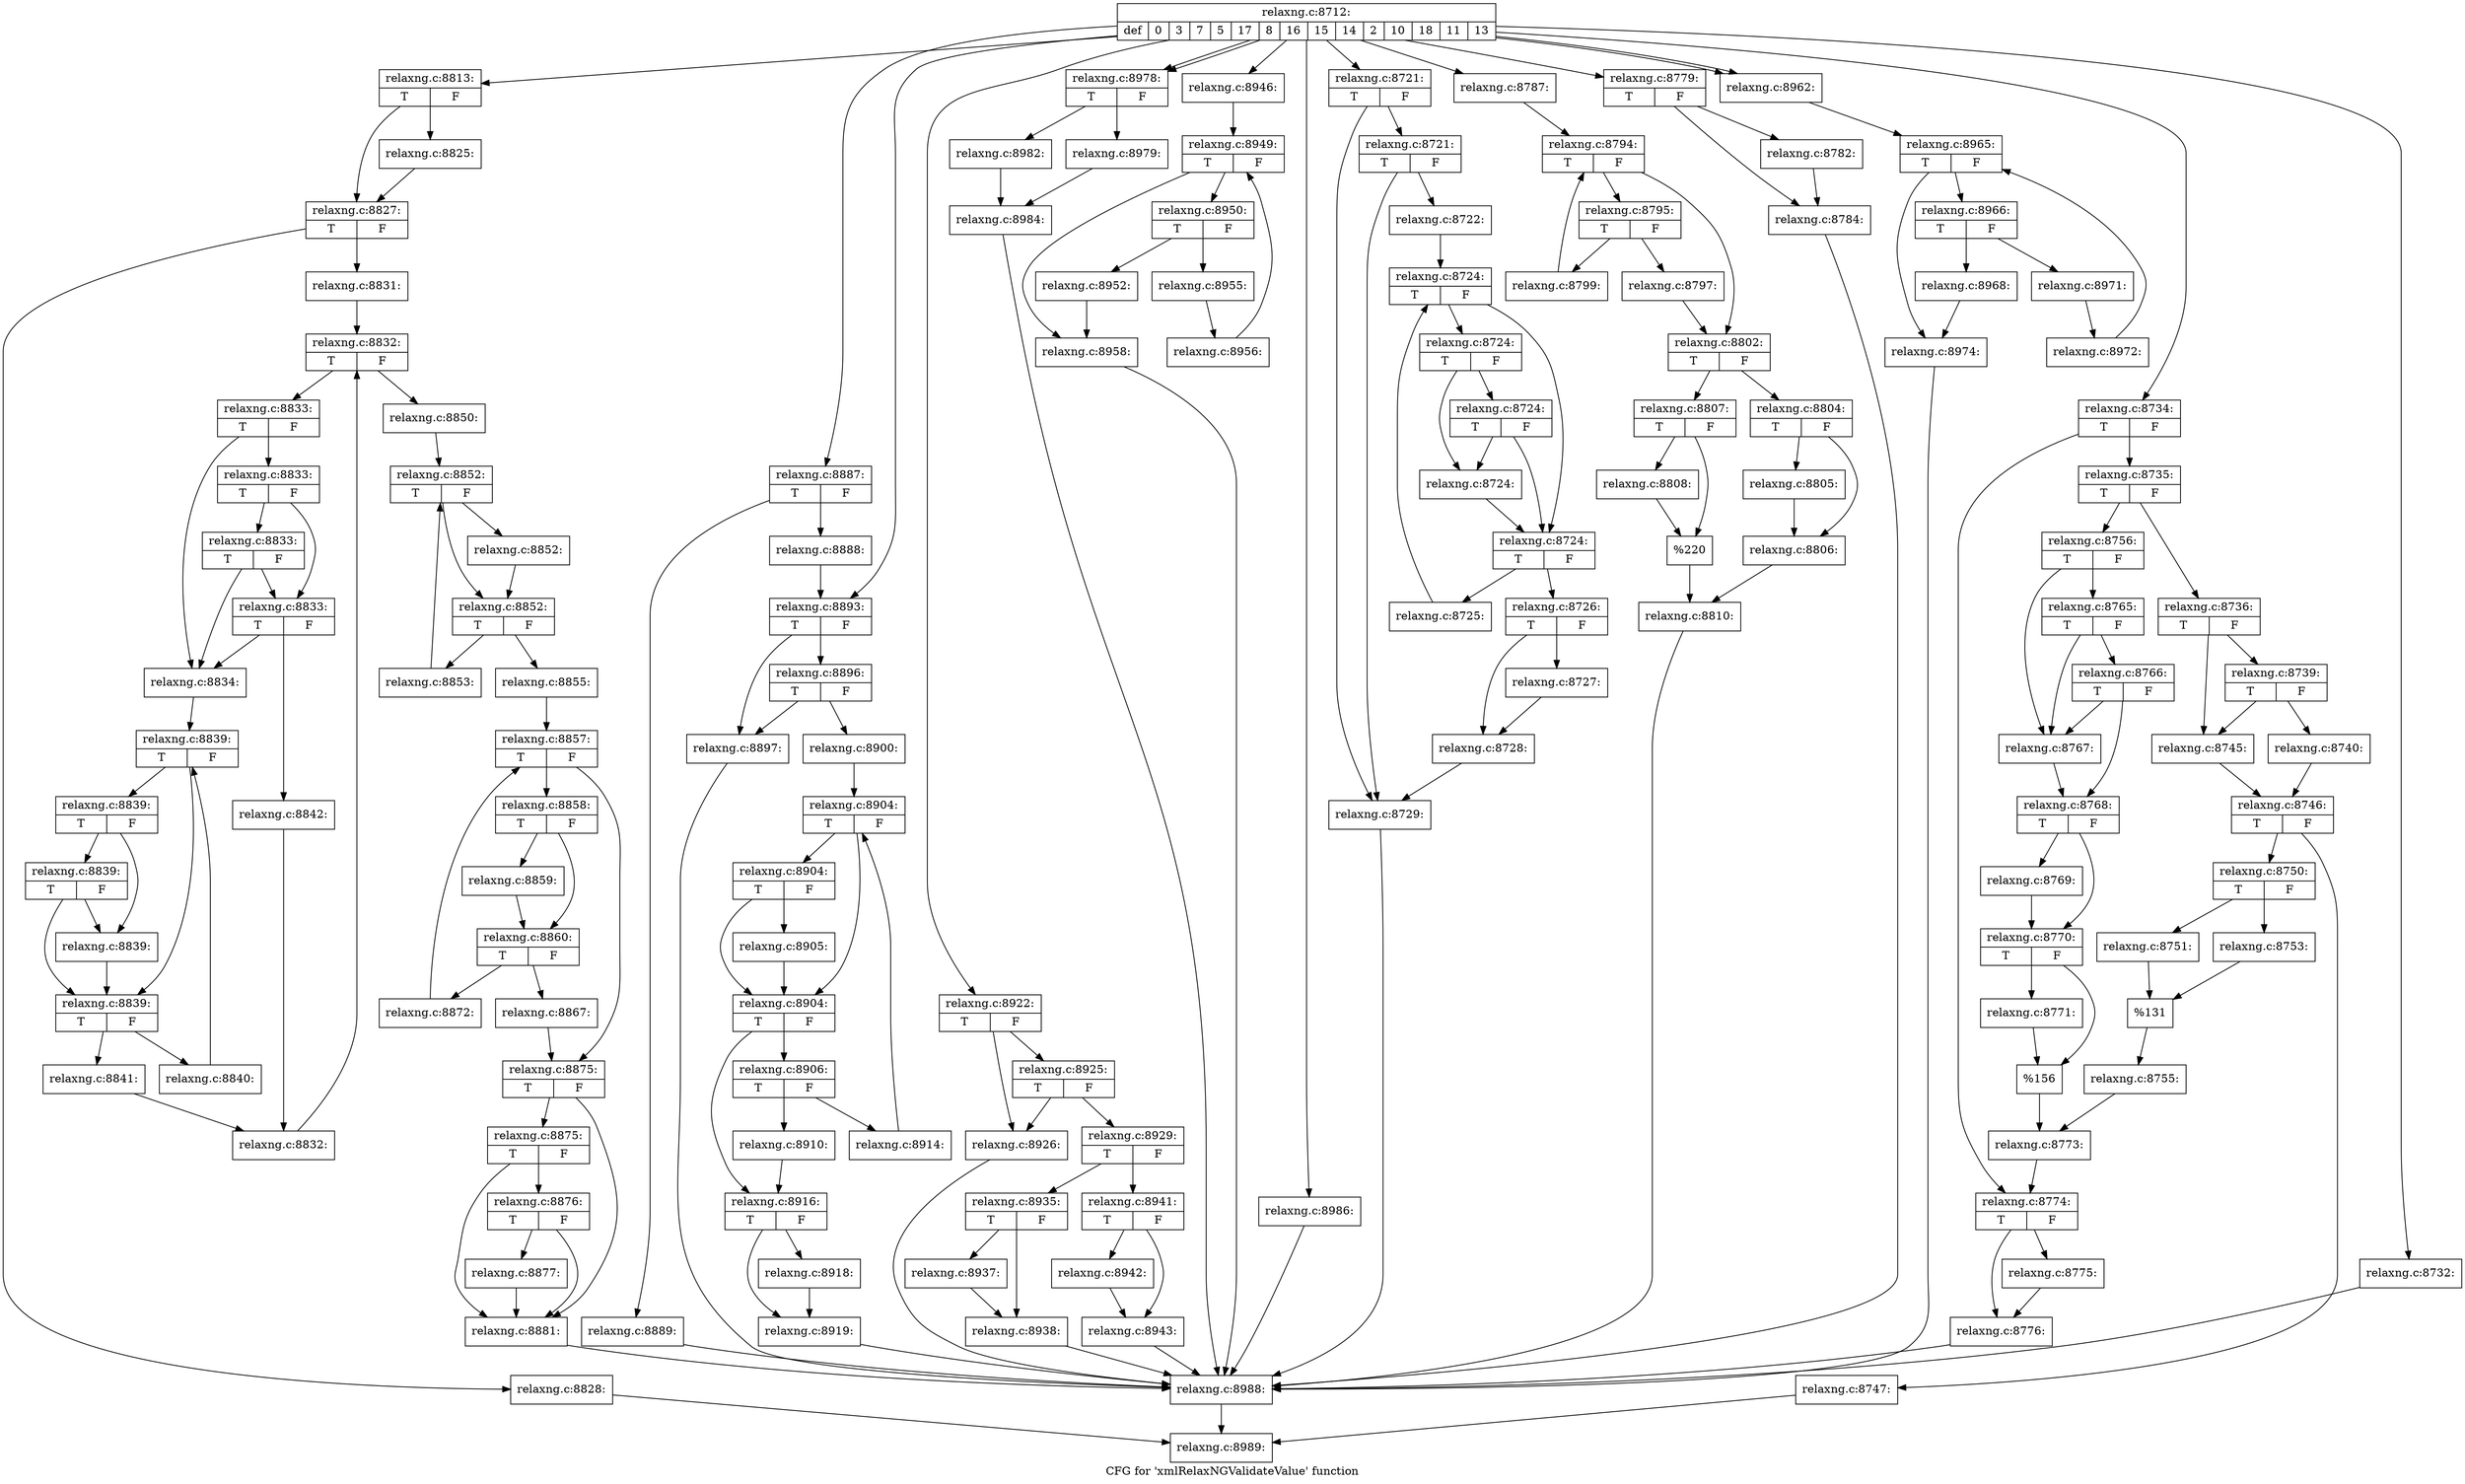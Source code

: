 digraph "CFG for 'xmlRelaxNGValidateValue' function" {
	label="CFG for 'xmlRelaxNGValidateValue' function";

	Node0x3f0d1e0 [shape=record,label="{relaxng.c:8712:|{<s0>def|<s1>0|<s2>3|<s3>7|<s4>5|<s5>17|<s6>8|<s7>16|<s8>15|<s9>14|<s10>2|<s11>10|<s12>18|<s13>11|<s14>13}}"];
	Node0x3f0d1e0 -> Node0x3f10360;
	Node0x3f0d1e0 -> Node0x3f106a0;
	Node0x3f0d1e0 -> Node0x3f13070;
	Node0x3f0d1e0 -> Node0x3f13150;
	Node0x3f0d1e0 -> Node0x3f1a210;
	Node0x3f0d1e0 -> Node0x3f1b1f0;
	Node0x3f0d1e0 -> Node0x3f1ebe0;
	Node0x3f0d1e0 -> Node0x3f28de0;
	Node0x3f0d1e0 -> Node0x3f29a10;
	Node0x3f0d1e0 -> Node0x3f2e6b0;
	Node0x3f0d1e0 -> Node0x3f31d60;
	Node0x3f0d1e0 -> Node0x3f336b0;
	Node0x3f0d1e0 -> Node0x3f336b0;
	Node0x3f0d1e0 -> Node0x3f35420;
	Node0x3f0d1e0 -> Node0x3f35420;
	Node0x3f106a0 [shape=record,label="{relaxng.c:8721:|{<s0>T|<s1>F}}"];
	Node0x3f106a0 -> Node0x3f108a0;
	Node0x3f106a0 -> Node0x3f10850;
	Node0x3f108a0 [shape=record,label="{relaxng.c:8721:|{<s0>T|<s1>F}}"];
	Node0x3f108a0 -> Node0x3f10800;
	Node0x3f108a0 -> Node0x3f10850;
	Node0x3f10800 [shape=record,label="{relaxng.c:8722:}"];
	Node0x3f10800 -> Node0x3f11320;
	Node0x3f11320 [shape=record,label="{relaxng.c:8724:|{<s0>T|<s1>F}}"];
	Node0x3f11320 -> Node0x3f11560;
	Node0x3f11320 -> Node0x3f11600;
	Node0x3f11600 [shape=record,label="{relaxng.c:8724:|{<s0>T|<s1>F}}"];
	Node0x3f11600 -> Node0x3f119b0;
	Node0x3f11600 -> Node0x3f115b0;
	Node0x3f119b0 [shape=record,label="{relaxng.c:8724:|{<s0>T|<s1>F}}"];
	Node0x3f119b0 -> Node0x3f11560;
	Node0x3f119b0 -> Node0x3f115b0;
	Node0x3f115b0 [shape=record,label="{relaxng.c:8724:}"];
	Node0x3f115b0 -> Node0x3f11560;
	Node0x3f11560 [shape=record,label="{relaxng.c:8724:|{<s0>T|<s1>F}}"];
	Node0x3f11560 -> Node0x3f12080;
	Node0x3f11560 -> Node0x3f114e0;
	Node0x3f12080 [shape=record,label="{relaxng.c:8725:}"];
	Node0x3f12080 -> Node0x3f11320;
	Node0x3f114e0 [shape=record,label="{relaxng.c:8726:|{<s0>T|<s1>F}}"];
	Node0x3f114e0 -> Node0x3f127b0;
	Node0x3f114e0 -> Node0x3f12800;
	Node0x3f127b0 [shape=record,label="{relaxng.c:8727:}"];
	Node0x3f127b0 -> Node0x3f12800;
	Node0x3f12800 [shape=record,label="{relaxng.c:8728:}"];
	Node0x3f12800 -> Node0x3f10850;
	Node0x3f10850 [shape=record,label="{relaxng.c:8729:}"];
	Node0x3f10850 -> Node0x3f10150;
	Node0x3f13070 [shape=record,label="{relaxng.c:8732:}"];
	Node0x3f13070 -> Node0x3f10150;
	Node0x3f13150 [shape=record,label="{relaxng.c:8734:|{<s0>T|<s1>F}}"];
	Node0x3f13150 -> Node0x3f13300;
	Node0x3f13150 -> Node0x3f132b0;
	Node0x3f132b0 [shape=record,label="{relaxng.c:8735:|{<s0>T|<s1>F}}"];
	Node0x3f132b0 -> Node0x3f13890;
	Node0x3f132b0 -> Node0x3f13930;
	Node0x3f13890 [shape=record,label="{relaxng.c:8736:|{<s0>T|<s1>F}}"];
	Node0x3f13890 -> Node0x3f144b0;
	Node0x3f13890 -> Node0x3f14460;
	Node0x3f144b0 [shape=record,label="{relaxng.c:8739:|{<s0>T|<s1>F}}"];
	Node0x3f144b0 -> Node0x3f143c0;
	Node0x3f144b0 -> Node0x3f14460;
	Node0x3f143c0 [shape=record,label="{relaxng.c:8740:}"];
	Node0x3f143c0 -> Node0x3f14410;
	Node0x3f14460 [shape=record,label="{relaxng.c:8745:}"];
	Node0x3f14460 -> Node0x3f14410;
	Node0x3f14410 [shape=record,label="{relaxng.c:8746:|{<s0>T|<s1>F}}"];
	Node0x3f14410 -> Node0x3f15ec0;
	Node0x3f14410 -> Node0x3f15f60;
	Node0x3f15ec0 [shape=record,label="{relaxng.c:8747:}"];
	Node0x3f15ec0 -> Node0x3f0d860;
	Node0x3f15f60 [shape=record,label="{relaxng.c:8750:|{<s0>T|<s1>F}}"];
	Node0x3f15f60 -> Node0x3f167a0;
	Node0x3f15f60 -> Node0x3f16840;
	Node0x3f167a0 [shape=record,label="{relaxng.c:8751:}"];
	Node0x3f167a0 -> Node0x3f167f0;
	Node0x3f16840 [shape=record,label="{relaxng.c:8753:}"];
	Node0x3f16840 -> Node0x3f167f0;
	Node0x3f167f0 [shape=record,label="{%131}"];
	Node0x3f167f0 -> Node0x3f15f10;
	Node0x3f15f10 [shape=record,label="{relaxng.c:8755:}"];
	Node0x3f15f10 -> Node0x3f138e0;
	Node0x3f13930 [shape=record,label="{relaxng.c:8756:|{<s0>T|<s1>F}}"];
	Node0x3f13930 -> Node0x3f17e10;
	Node0x3f13930 -> Node0x3f17f30;
	Node0x3f17f30 [shape=record,label="{relaxng.c:8765:|{<s0>T|<s1>F}}"];
	Node0x3f17f30 -> Node0x3f17e10;
	Node0x3f17f30 -> Node0x3f17eb0;
	Node0x3f17eb0 [shape=record,label="{relaxng.c:8766:|{<s0>T|<s1>F}}"];
	Node0x3f17eb0 -> Node0x3f17e60;
	Node0x3f17eb0 -> Node0x3f17e10;
	Node0x3f17e10 [shape=record,label="{relaxng.c:8767:}"];
	Node0x3f17e10 -> Node0x3f17e60;
	Node0x3f17e60 [shape=record,label="{relaxng.c:8768:|{<s0>T|<s1>F}}"];
	Node0x3f17e60 -> Node0x3f18950;
	Node0x3f17e60 -> Node0x3f189a0;
	Node0x3f18950 [shape=record,label="{relaxng.c:8769:}"];
	Node0x3f18950 -> Node0x3f189a0;
	Node0x3f189a0 [shape=record,label="{relaxng.c:8770:|{<s0>T|<s1>F}}"];
	Node0x3f189a0 -> Node0x3f18ed0;
	Node0x3f189a0 -> Node0x3f18f20;
	Node0x3f18ed0 [shape=record,label="{relaxng.c:8771:}"];
	Node0x3f18ed0 -> Node0x3f18f20;
	Node0x3f18f20 [shape=record,label="{%156}"];
	Node0x3f18f20 -> Node0x3f138e0;
	Node0x3f138e0 [shape=record,label="{relaxng.c:8773:}"];
	Node0x3f138e0 -> Node0x3f13300;
	Node0x3f13300 [shape=record,label="{relaxng.c:8774:|{<s0>T|<s1>F}}"];
	Node0x3f13300 -> Node0x3f19660;
	Node0x3f13300 -> Node0x3f196b0;
	Node0x3f19660 [shape=record,label="{relaxng.c:8775:}"];
	Node0x3f19660 -> Node0x3f196b0;
	Node0x3f196b0 [shape=record,label="{relaxng.c:8776:}"];
	Node0x3f196b0 -> Node0x3f10150;
	Node0x3f1a210 [shape=record,label="{relaxng.c:8779:|{<s0>T|<s1>F}}"];
	Node0x3f1a210 -> Node0x3f1ae30;
	Node0x3f1a210 -> Node0x3f1ae80;
	Node0x3f1ae30 [shape=record,label="{relaxng.c:8782:}"];
	Node0x3f1ae30 -> Node0x3f1ae80;
	Node0x3f1ae80 [shape=record,label="{relaxng.c:8784:}"];
	Node0x3f1ae80 -> Node0x3f10150;
	Node0x3f1b1f0 [shape=record,label="{relaxng.c:8787:}"];
	Node0x3f1b1f0 -> Node0x3f1c3b0;
	Node0x3f1c3b0 [shape=record,label="{relaxng.c:8794:|{<s0>T|<s1>F}}"];
	Node0x3f1c3b0 -> Node0x3f1c760;
	Node0x3f1c3b0 -> Node0x3f1c590;
	Node0x3f1c760 [shape=record,label="{relaxng.c:8795:|{<s0>T|<s1>F}}"];
	Node0x3f1c760 -> Node0x3f1ca90;
	Node0x3f1c760 -> Node0x3f1cae0;
	Node0x3f1ca90 [shape=record,label="{relaxng.c:8797:}"];
	Node0x3f1ca90 -> Node0x3f1c590;
	Node0x3f1cae0 [shape=record,label="{relaxng.c:8799:}"];
	Node0x3f1cae0 -> Node0x3f1c3b0;
	Node0x3f1c590 [shape=record,label="{relaxng.c:8802:|{<s0>T|<s1>F}}"];
	Node0x3f1c590 -> Node0x3f1d880;
	Node0x3f1c590 -> Node0x3f1d920;
	Node0x3f1d880 [shape=record,label="{relaxng.c:8804:|{<s0>T|<s1>F}}"];
	Node0x3f1d880 -> Node0x3f1dc60;
	Node0x3f1d880 -> Node0x3f1dcb0;
	Node0x3f1dc60 [shape=record,label="{relaxng.c:8805:}"];
	Node0x3f1dc60 -> Node0x3f1dcb0;
	Node0x3f1dcb0 [shape=record,label="{relaxng.c:8806:}"];
	Node0x3f1dcb0 -> Node0x3f1d8d0;
	Node0x3f1d920 [shape=record,label="{relaxng.c:8807:|{<s0>T|<s1>F}}"];
	Node0x3f1d920 -> Node0x3f1e410;
	Node0x3f1d920 -> Node0x3f1e460;
	Node0x3f1e410 [shape=record,label="{relaxng.c:8808:}"];
	Node0x3f1e410 -> Node0x3f1e460;
	Node0x3f1e460 [shape=record,label="{%220}"];
	Node0x3f1e460 -> Node0x3f1d8d0;
	Node0x3f1d8d0 [shape=record,label="{relaxng.c:8810:}"];
	Node0x3f1d8d0 -> Node0x3f10150;
	Node0x3f1ebe0 [shape=record,label="{relaxng.c:8813:|{<s0>T|<s1>F}}"];
	Node0x3f1ebe0 -> Node0x3f20650;
	Node0x3f1ebe0 -> Node0x3f206a0;
	Node0x3f20650 [shape=record,label="{relaxng.c:8825:}"];
	Node0x3f20650 -> Node0x3f206a0;
	Node0x3f206a0 [shape=record,label="{relaxng.c:8827:|{<s0>T|<s1>F}}"];
	Node0x3f206a0 -> Node0x3f20c70;
	Node0x3f206a0 -> Node0x3f20cc0;
	Node0x3f20c70 [shape=record,label="{relaxng.c:8828:}"];
	Node0x3f20c70 -> Node0x3f0d860;
	Node0x3f20cc0 [shape=record,label="{relaxng.c:8831:}"];
	Node0x3f20cc0 -> Node0x3f21490;
	Node0x3f21490 [shape=record,label="{relaxng.c:8832:|{<s0>T|<s1>F}}"];
	Node0x3f21490 -> Node0x3f21900;
	Node0x3f21490 -> Node0x3f21670;
	Node0x3f21900 [shape=record,label="{relaxng.c:8833:|{<s0>T|<s1>F}}"];
	Node0x3f21900 -> Node0x3f21a70;
	Node0x3f21900 -> Node0x3f21be0;
	Node0x3f21be0 [shape=record,label="{relaxng.c:8833:|{<s0>T|<s1>F}}"];
	Node0x3f21be0 -> Node0x3f21de0;
	Node0x3f21be0 -> Node0x3f21b60;
	Node0x3f21de0 [shape=record,label="{relaxng.c:8833:|{<s0>T|<s1>F}}"];
	Node0x3f21de0 -> Node0x3f21a70;
	Node0x3f21de0 -> Node0x3f21b60;
	Node0x3f21b60 [shape=record,label="{relaxng.c:8833:|{<s0>T|<s1>F}}"];
	Node0x3f21b60 -> Node0x3f21a70;
	Node0x3f21b60 -> Node0x3f21b10;
	Node0x3f21a70 [shape=record,label="{relaxng.c:8834:}"];
	Node0x3f21a70 -> Node0x3f22830;
	Node0x3f22830 [shape=record,label="{relaxng.c:8839:|{<s0>T|<s1>F}}"];
	Node0x3f22830 -> Node0x3f22a90;
	Node0x3f22830 -> Node0x3f22b30;
	Node0x3f22b30 [shape=record,label="{relaxng.c:8839:|{<s0>T|<s1>F}}"];
	Node0x3f22b30 -> Node0x3f22d90;
	Node0x3f22b30 -> Node0x3f22ae0;
	Node0x3f22d90 [shape=record,label="{relaxng.c:8839:|{<s0>T|<s1>F}}"];
	Node0x3f22d90 -> Node0x3f22a90;
	Node0x3f22d90 -> Node0x3f22ae0;
	Node0x3f22ae0 [shape=record,label="{relaxng.c:8839:}"];
	Node0x3f22ae0 -> Node0x3f22a90;
	Node0x3f22a90 [shape=record,label="{relaxng.c:8839:|{<s0>T|<s1>F}}"];
	Node0x3f22a90 -> Node0x3f231c0;
	Node0x3f22a90 -> Node0x3f22a10;
	Node0x3f231c0 [shape=record,label="{relaxng.c:8840:}"];
	Node0x3f231c0 -> Node0x3f22830;
	Node0x3f22a10 [shape=record,label="{relaxng.c:8841:}"];
	Node0x3f22a10 -> Node0x3f21ac0;
	Node0x3f21b10 [shape=record,label="{relaxng.c:8842:}"];
	Node0x3f21b10 -> Node0x3f21ac0;
	Node0x3f21ac0 [shape=record,label="{relaxng.c:8832:}"];
	Node0x3f21ac0 -> Node0x3f21490;
	Node0x3f21670 [shape=record,label="{relaxng.c:8850:}"];
	Node0x3f21670 -> Node0x3f24110;
	Node0x3f24110 [shape=record,label="{relaxng.c:8852:|{<s0>T|<s1>F}}"];
	Node0x3f24110 -> Node0x3f243c0;
	Node0x3f24110 -> Node0x3f24370;
	Node0x3f243c0 [shape=record,label="{relaxng.c:8852:}"];
	Node0x3f243c0 -> Node0x3f24370;
	Node0x3f24370 [shape=record,label="{relaxng.c:8852:|{<s0>T|<s1>F}}"];
	Node0x3f24370 -> Node0x3f24bd0;
	Node0x3f24370 -> Node0x3f242f0;
	Node0x3f24bd0 [shape=record,label="{relaxng.c:8853:}"];
	Node0x3f24bd0 -> Node0x3f24110;
	Node0x3f242f0 [shape=record,label="{relaxng.c:8855:}"];
	Node0x3f242f0 -> Node0x3f25250;
	Node0x3f25250 [shape=record,label="{relaxng.c:8857:|{<s0>T|<s1>F}}"];
	Node0x3f25250 -> Node0x3f25600;
	Node0x3f25250 -> Node0x3f25430;
	Node0x3f25600 [shape=record,label="{relaxng.c:8858:|{<s0>T|<s1>F}}"];
	Node0x3f25600 -> Node0x3f25780;
	Node0x3f25600 -> Node0x3f257d0;
	Node0x3f25780 [shape=record,label="{relaxng.c:8859:}"];
	Node0x3f25780 -> Node0x3f257d0;
	Node0x3f257d0 [shape=record,label="{relaxng.c:8860:|{<s0>T|<s1>F}}"];
	Node0x3f257d0 -> Node0x3f265d0;
	Node0x3f257d0 -> Node0x3f26620;
	Node0x3f265d0 [shape=record,label="{relaxng.c:8867:}"];
	Node0x3f265d0 -> Node0x3f25430;
	Node0x3f26620 [shape=record,label="{relaxng.c:8872:}"];
	Node0x3f26620 -> Node0x3f25250;
	Node0x3f25430 [shape=record,label="{relaxng.c:8875:|{<s0>T|<s1>F}}"];
	Node0x3f25430 -> Node0x3f26ef0;
	Node0x3f25430 -> Node0x3f26e20;
	Node0x3f26ef0 [shape=record,label="{relaxng.c:8875:|{<s0>T|<s1>F}}"];
	Node0x3f26ef0 -> Node0x3f26e70;
	Node0x3f26ef0 -> Node0x3f26e20;
	Node0x3f26e70 [shape=record,label="{relaxng.c:8876:|{<s0>T|<s1>F}}"];
	Node0x3f26e70 -> Node0x3f26dd0;
	Node0x3f26e70 -> Node0x3f26e20;
	Node0x3f26dd0 [shape=record,label="{relaxng.c:8877:}"];
	Node0x3f26dd0 -> Node0x3f26e20;
	Node0x3f26e20 [shape=record,label="{relaxng.c:8881:}"];
	Node0x3f26e20 -> Node0x3f10150;
	Node0x3f28de0 [shape=record,label="{relaxng.c:8887:|{<s0>T|<s1>F}}"];
	Node0x3f28de0 -> Node0x3f1a800;
	Node0x3f28de0 -> Node0x3f296e0;
	Node0x3f1a800 [shape=record,label="{relaxng.c:8889:}"];
	Node0x3f1a800 -> Node0x3f10150;
	Node0x3f296e0 [shape=record,label="{relaxng.c:8888:}"];
	Node0x3f296e0 -> Node0x3f29a10;
	Node0x3f29a10 [shape=record,label="{relaxng.c:8893:|{<s0>T|<s1>F}}"];
	Node0x3f29a10 -> Node0x3f2a420;
	Node0x3f29a10 -> Node0x3f2a4c0;
	Node0x3f2a4c0 [shape=record,label="{relaxng.c:8896:|{<s0>T|<s1>F}}"];
	Node0x3f2a4c0 -> Node0x3f2a420;
	Node0x3f2a4c0 -> Node0x3f2a470;
	Node0x3f2a420 [shape=record,label="{relaxng.c:8897:}"];
	Node0x3f2a420 -> Node0x3f10150;
	Node0x3f2a470 [shape=record,label="{relaxng.c:8900:}"];
	Node0x3f2a470 -> Node0x3f2bc50;
	Node0x3f2bc50 [shape=record,label="{relaxng.c:8904:|{<s0>T|<s1>F}}"];
	Node0x3f2bc50 -> Node0x3f2bf50;
	Node0x3f2bc50 -> Node0x3f2beb0;
	Node0x3f2bf50 [shape=record,label="{relaxng.c:8904:|{<s0>T|<s1>F}}"];
	Node0x3f2bf50 -> Node0x3f2bf00;
	Node0x3f2bf50 -> Node0x3f2beb0;
	Node0x3f2bf00 [shape=record,label="{relaxng.c:8905:}"];
	Node0x3f2bf00 -> Node0x3f2beb0;
	Node0x3f2beb0 [shape=record,label="{relaxng.c:8904:|{<s0>T|<s1>F}}"];
	Node0x3f2beb0 -> Node0x3f2c5f0;
	Node0x3f2beb0 -> Node0x3f2be30;
	Node0x3f2c5f0 [shape=record,label="{relaxng.c:8906:|{<s0>T|<s1>F}}"];
	Node0x3f2c5f0 -> Node0x3f2cfa0;
	Node0x3f2c5f0 -> Node0x3f2cff0;
	Node0x3f2cfa0 [shape=record,label="{relaxng.c:8910:}"];
	Node0x3f2cfa0 -> Node0x3f2be30;
	Node0x3f2cff0 [shape=record,label="{relaxng.c:8914:}"];
	Node0x3f2cff0 -> Node0x3f2bc50;
	Node0x3f2be30 [shape=record,label="{relaxng.c:8916:|{<s0>T|<s1>F}}"];
	Node0x3f2be30 -> Node0x3f2dfd0;
	Node0x3f2be30 -> Node0x3f2e020;
	Node0x3f2dfd0 [shape=record,label="{relaxng.c:8918:}"];
	Node0x3f2dfd0 -> Node0x3f2e020;
	Node0x3f2e020 [shape=record,label="{relaxng.c:8919:}"];
	Node0x3f2e020 -> Node0x3f10150;
	Node0x3f2e6b0 [shape=record,label="{relaxng.c:8922:|{<s0>T|<s1>F}}"];
	Node0x3f2e6b0 -> Node0x3f2ea60;
	Node0x3f2e6b0 -> Node0x3f2eb00;
	Node0x3f2eb00 [shape=record,label="{relaxng.c:8925:|{<s0>T|<s1>F}}"];
	Node0x3f2eb00 -> Node0x3f2ea60;
	Node0x3f2eb00 -> Node0x3f2eab0;
	Node0x3f2ea60 [shape=record,label="{relaxng.c:8926:}"];
	Node0x3f2ea60 -> Node0x3f10150;
	Node0x3f2eab0 [shape=record,label="{relaxng.c:8929:|{<s0>T|<s1>F}}"];
	Node0x3f2eab0 -> Node0x3f30850;
	Node0x3f2eab0 -> Node0x3f308a0;
	Node0x3f30850 [shape=record,label="{relaxng.c:8935:|{<s0>T|<s1>F}}"];
	Node0x3f30850 -> Node0x3f30f50;
	Node0x3f30850 -> Node0x3f30fa0;
	Node0x3f30f50 [shape=record,label="{relaxng.c:8937:}"];
	Node0x3f30f50 -> Node0x3f30fa0;
	Node0x3f30fa0 [shape=record,label="{relaxng.c:8938:}"];
	Node0x3f30fa0 -> Node0x3f10150;
	Node0x3f308a0 [shape=record,label="{relaxng.c:8941:|{<s0>T|<s1>F}}"];
	Node0x3f308a0 -> Node0x3f31680;
	Node0x3f308a0 -> Node0x3f316d0;
	Node0x3f31680 [shape=record,label="{relaxng.c:8942:}"];
	Node0x3f31680 -> Node0x3f316d0;
	Node0x3f316d0 [shape=record,label="{relaxng.c:8943:}"];
	Node0x3f316d0 -> Node0x3f10150;
	Node0x3f31d60 [shape=record,label="{relaxng.c:8946:}"];
	Node0x3f31d60 -> Node0x3f323c0;
	Node0x3f323c0 [shape=record,label="{relaxng.c:8949:|{<s0>T|<s1>F}}"];
	Node0x3f323c0 -> Node0x3f327b0;
	Node0x3f323c0 -> Node0x3f325e0;
	Node0x3f327b0 [shape=record,label="{relaxng.c:8950:|{<s0>T|<s1>F}}"];
	Node0x3f327b0 -> Node0x3f32b60;
	Node0x3f327b0 -> Node0x3f32c00;
	Node0x3f32b60 [shape=record,label="{relaxng.c:8952:}"];
	Node0x3f32b60 -> Node0x3f325e0;
	Node0x3f32c00 [shape=record,label="{relaxng.c:8955:}"];
	Node0x3f32c00 -> Node0x3f32bb0;
	Node0x3f32bb0 [shape=record,label="{relaxng.c:8956:}"];
	Node0x3f32bb0 -> Node0x3f323c0;
	Node0x3f325e0 [shape=record,label="{relaxng.c:8958:}"];
	Node0x3f325e0 -> Node0x3f10150;
	Node0x3f336b0 [shape=record,label="{relaxng.c:8962:}"];
	Node0x3f336b0 -> Node0x3f34130;
	Node0x3f34130 [shape=record,label="{relaxng.c:8965:|{<s0>T|<s1>F}}"];
	Node0x3f34130 -> Node0x3f34520;
	Node0x3f34130 -> Node0x3f34350;
	Node0x3f34520 [shape=record,label="{relaxng.c:8966:|{<s0>T|<s1>F}}"];
	Node0x3f34520 -> Node0x3f348d0;
	Node0x3f34520 -> Node0x3f34970;
	Node0x3f348d0 [shape=record,label="{relaxng.c:8968:}"];
	Node0x3f348d0 -> Node0x3f34350;
	Node0x3f34970 [shape=record,label="{relaxng.c:8971:}"];
	Node0x3f34970 -> Node0x3f34920;
	Node0x3f34920 [shape=record,label="{relaxng.c:8972:}"];
	Node0x3f34920 -> Node0x3f34130;
	Node0x3f34350 [shape=record,label="{relaxng.c:8974:}"];
	Node0x3f34350 -> Node0x3f10150;
	Node0x3f35420 [shape=record,label="{relaxng.c:8978:|{<s0>T|<s1>F}}"];
	Node0x3f35420 -> Node0x3f35510;
	Node0x3f35420 -> Node0x3f355b0;
	Node0x3f35510 [shape=record,label="{relaxng.c:8979:}"];
	Node0x3f35510 -> Node0x3f35560;
	Node0x3f355b0 [shape=record,label="{relaxng.c:8982:}"];
	Node0x3f355b0 -> Node0x3f35560;
	Node0x3f35560 [shape=record,label="{relaxng.c:8984:}"];
	Node0x3f35560 -> Node0x3f10150;
	Node0x3f10360 [shape=record,label="{relaxng.c:8986:}"];
	Node0x3f10360 -> Node0x3f10150;
	Node0x3f10150 [shape=record,label="{relaxng.c:8988:}"];
	Node0x3f10150 -> Node0x3f0d860;
	Node0x3f0d860 [shape=record,label="{relaxng.c:8989:}"];
}
